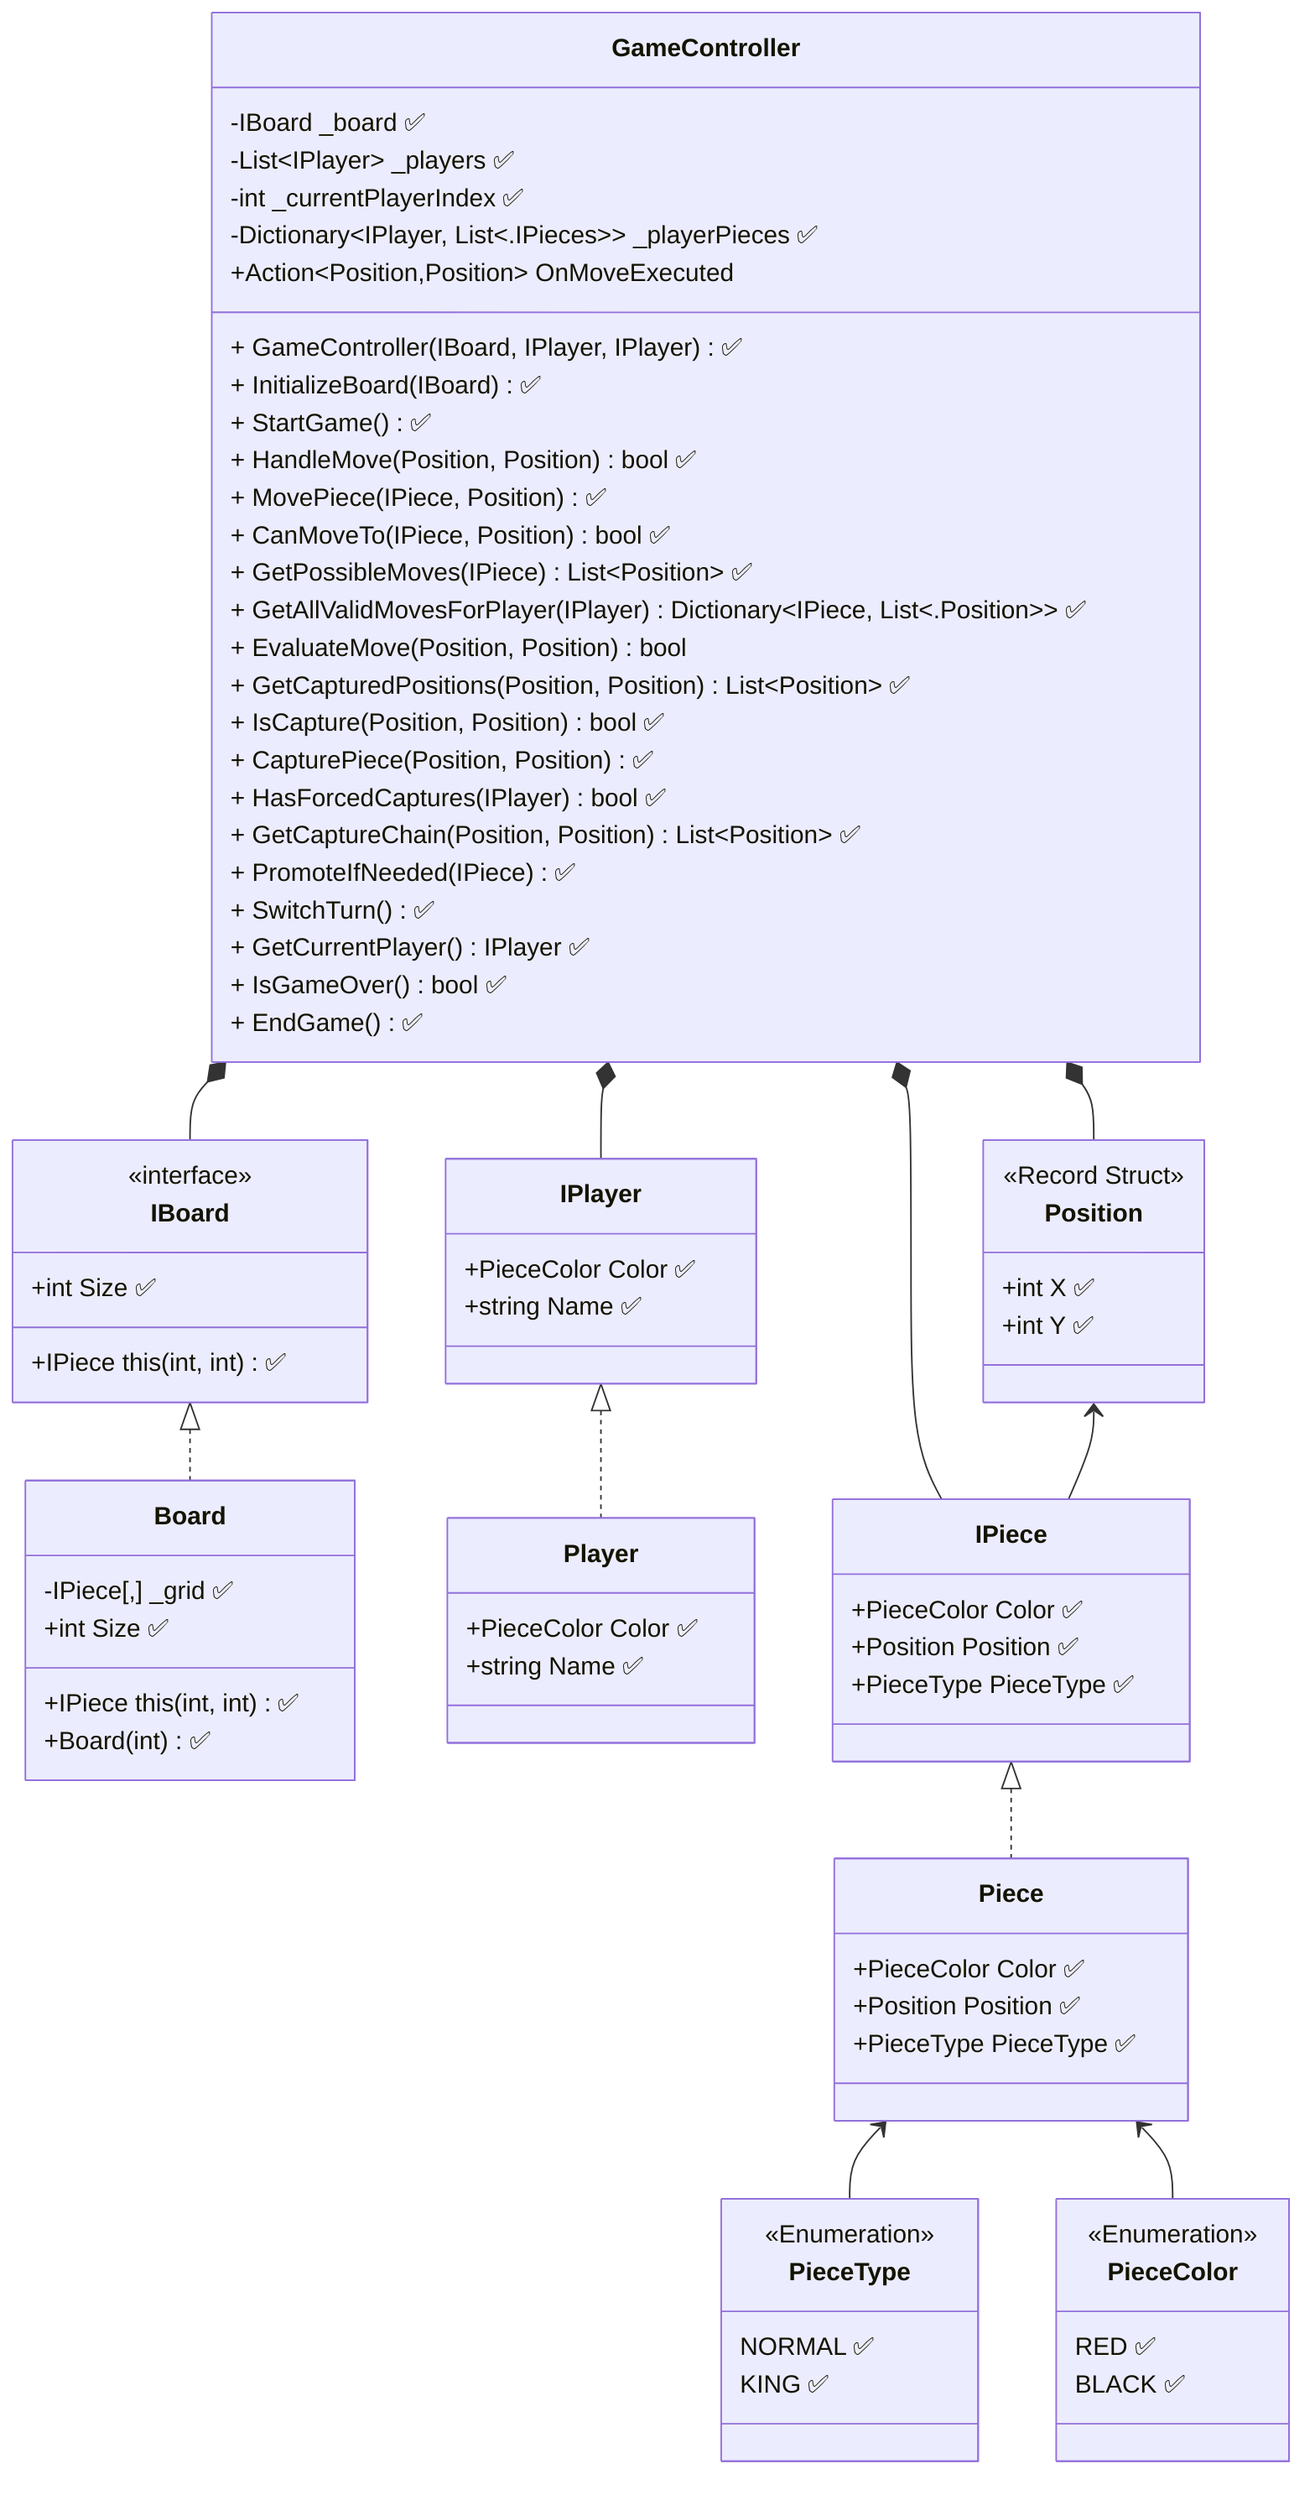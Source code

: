 classDiagram
    class GameController {

        -IBoard _board ✅
        -List~IPlayer~ _players ✅
        -int _currentPlayerIndex ✅
        -Dictionary~IPlayer, List<.IPieces>~ _playerPieces ✅
        +Action~Position,Position~ OnMoveExecuted
        
        + GameController(IBoard, IPlayer, IPlayer) ✅
        + InitializeBoard(IBoard) ✅
        + StartGame() ✅
        + HandleMove(Position, Position) bool ✅
        + MovePiece(IPiece, Position) ✅
        + CanMoveTo(IPiece, Position) bool ✅
        + GetPossibleMoves(IPiece) List~Position~ ✅
        + GetAllValidMovesForPlayer(IPlayer) Dictionary~IPiece, List<.Position>~ ✅
        + EvaluateMove(Position, Position) bool 
        + GetCapturedPositions(Position, Position) List~Position~ ✅
        + IsCapture(Position, Position) bool ✅
        + CapturePiece(Position, Position) ✅
        + HasForcedCaptures(IPlayer) bool ✅
        + GetCaptureChain(Position, Position) List~Position~ ✅
        + PromoteIfNeeded(IPiece) ✅
        + SwitchTurn() ✅
        + GetCurrentPlayer() IPlayer ✅
        + IsGameOver() bool ✅
        + EndGame() ✅

    }

    class IBoard {
        <<interface>>
        +int Size ✅
        +IPiece this(int, int) ✅

    }

    class Board {
        -IPiece[,] _grid ✅
        +int Size ✅
        +IPiece this(int, int) ✅
        +Board(int) ✅
        %% Board Constructor to define grid size
    }
    
    class IPlayer {
        +PieceColor Color ✅
        +string Name ✅
    }
    
    class Player {
        +PieceColor Color ✅
        +string Name ✅
    }
    
    class IPiece {
        +PieceColor Color ✅
        +Position Position ✅
        +PieceType PieceType ✅
    }
    
    class Piece {
        +PieceColor Color ✅
        +Position Position ✅
        +PieceType PieceType ✅
    }
    
    class Position {
        <<Record Struct>>
        +int X ✅
        +int Y ✅
    }

    class PieceType {
        <<Enumeration>>
        NORMAL ✅
        KING ✅
    }
    
    class PieceColor {
        <<Enumeration>>
        RED ✅
        BLACK ✅
    }

    GameController *-- IBoard
    GameController *-- IPlayer
    GameController *-- IPiece
    GameController *-- Position

    IBoard <|.. Board
    IPlayer <|.. Player
    IPiece <|.. Piece
    Piece <-- PieceType
    Piece <-- PieceColor

    Position <-- IPiece